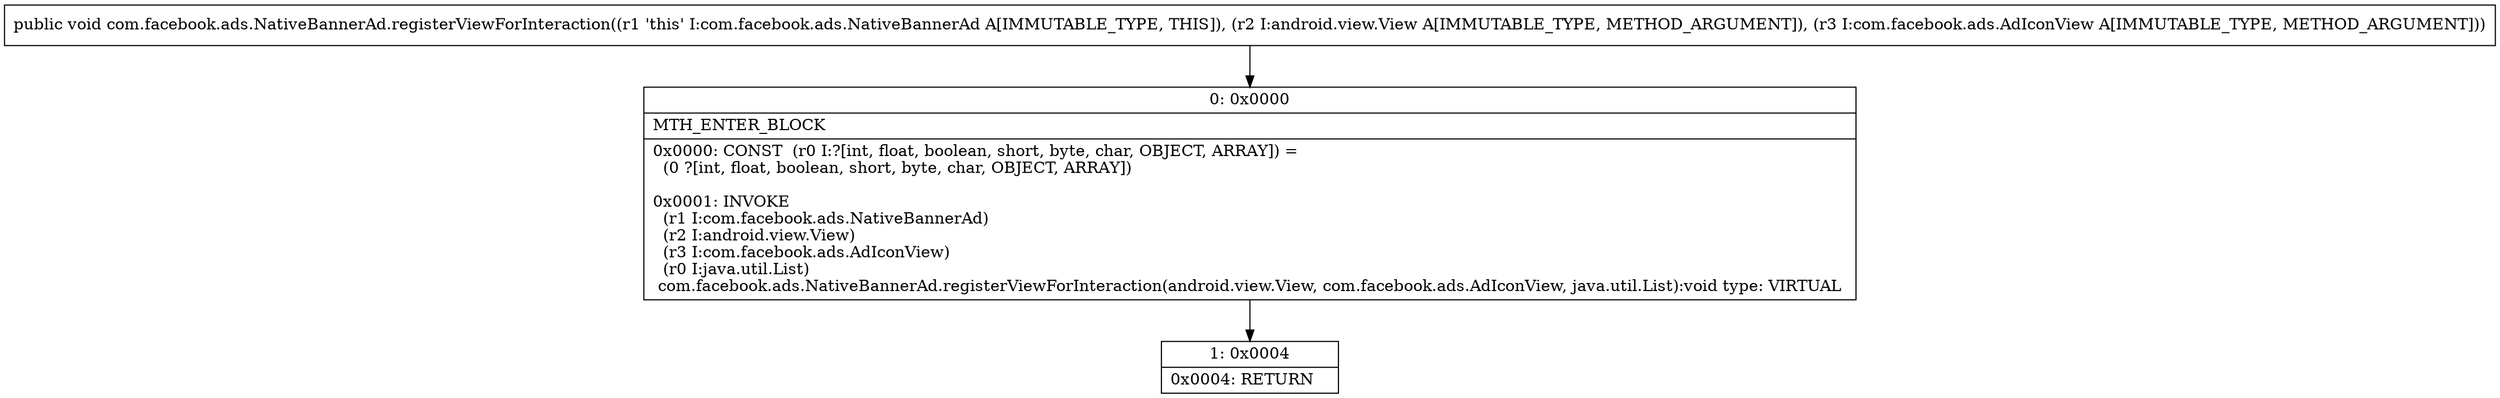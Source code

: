 digraph "CFG forcom.facebook.ads.NativeBannerAd.registerViewForInteraction(Landroid\/view\/View;Lcom\/facebook\/ads\/AdIconView;)V" {
Node_0 [shape=record,label="{0\:\ 0x0000|MTH_ENTER_BLOCK\l|0x0000: CONST  (r0 I:?[int, float, boolean, short, byte, char, OBJECT, ARRAY]) = \l  (0 ?[int, float, boolean, short, byte, char, OBJECT, ARRAY])\l \l0x0001: INVOKE  \l  (r1 I:com.facebook.ads.NativeBannerAd)\l  (r2 I:android.view.View)\l  (r3 I:com.facebook.ads.AdIconView)\l  (r0 I:java.util.List)\l com.facebook.ads.NativeBannerAd.registerViewForInteraction(android.view.View, com.facebook.ads.AdIconView, java.util.List):void type: VIRTUAL \l}"];
Node_1 [shape=record,label="{1\:\ 0x0004|0x0004: RETURN   \l}"];
MethodNode[shape=record,label="{public void com.facebook.ads.NativeBannerAd.registerViewForInteraction((r1 'this' I:com.facebook.ads.NativeBannerAd A[IMMUTABLE_TYPE, THIS]), (r2 I:android.view.View A[IMMUTABLE_TYPE, METHOD_ARGUMENT]), (r3 I:com.facebook.ads.AdIconView A[IMMUTABLE_TYPE, METHOD_ARGUMENT])) }"];
MethodNode -> Node_0;
Node_0 -> Node_1;
}

